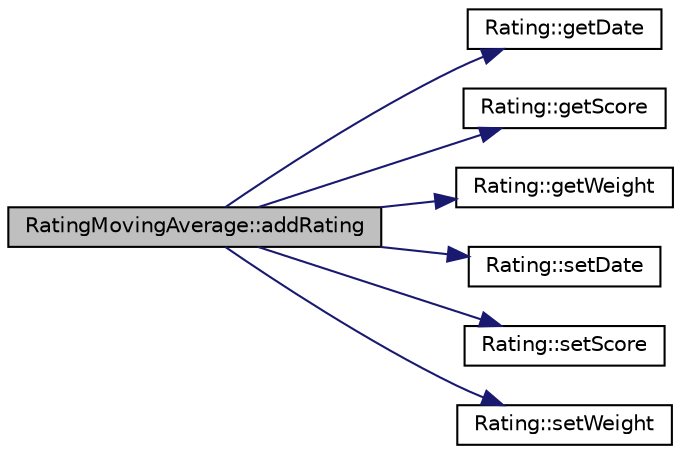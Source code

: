 digraph G
{
  edge [fontname="Helvetica",fontsize="10",labelfontname="Helvetica",labelfontsize="10"];
  node [fontname="Helvetica",fontsize="10",shape=record];
  rankdir=LR;
  Node1 [label="RatingMovingAverage::addRating",height=0.2,width=0.4,color="black", fillcolor="grey75", style="filled" fontcolor="black"];
  Node1 -> Node2 [color="midnightblue",fontsize="10",style="solid",fontname="Helvetica"];
  Node2 [label="Rating::getDate",height=0.2,width=0.4,color="black", fillcolor="white", style="filled",URL="$class_rating.html#a7db2e3297f984c77d3247707a93e4584"];
  Node1 -> Node3 [color="midnightblue",fontsize="10",style="solid",fontname="Helvetica"];
  Node3 [label="Rating::getScore",height=0.2,width=0.4,color="black", fillcolor="white", style="filled",URL="$class_rating.html#a8e6c8fb5d6e3882f65cba730beb56c97"];
  Node1 -> Node4 [color="midnightblue",fontsize="10",style="solid",fontname="Helvetica"];
  Node4 [label="Rating::getWeight",height=0.2,width=0.4,color="black", fillcolor="white", style="filled",URL="$class_rating.html#a9ac2c119ae6c4eeec5240efd33a2df5c"];
  Node1 -> Node5 [color="midnightblue",fontsize="10",style="solid",fontname="Helvetica"];
  Node5 [label="Rating::setDate",height=0.2,width=0.4,color="black", fillcolor="white", style="filled",URL="$class_rating.html#ab2190f25fd764a99ba5b1fd70abcc3f1"];
  Node1 -> Node6 [color="midnightblue",fontsize="10",style="solid",fontname="Helvetica"];
  Node6 [label="Rating::setScore",height=0.2,width=0.4,color="black", fillcolor="white", style="filled",URL="$class_rating.html#a76b9736ee9394dbe034cbe401ba847ca"];
  Node1 -> Node7 [color="midnightblue",fontsize="10",style="solid",fontname="Helvetica"];
  Node7 [label="Rating::setWeight",height=0.2,width=0.4,color="black", fillcolor="white", style="filled",URL="$class_rating.html#af49ea6321675b32b76ae259303b527ae"];
}
